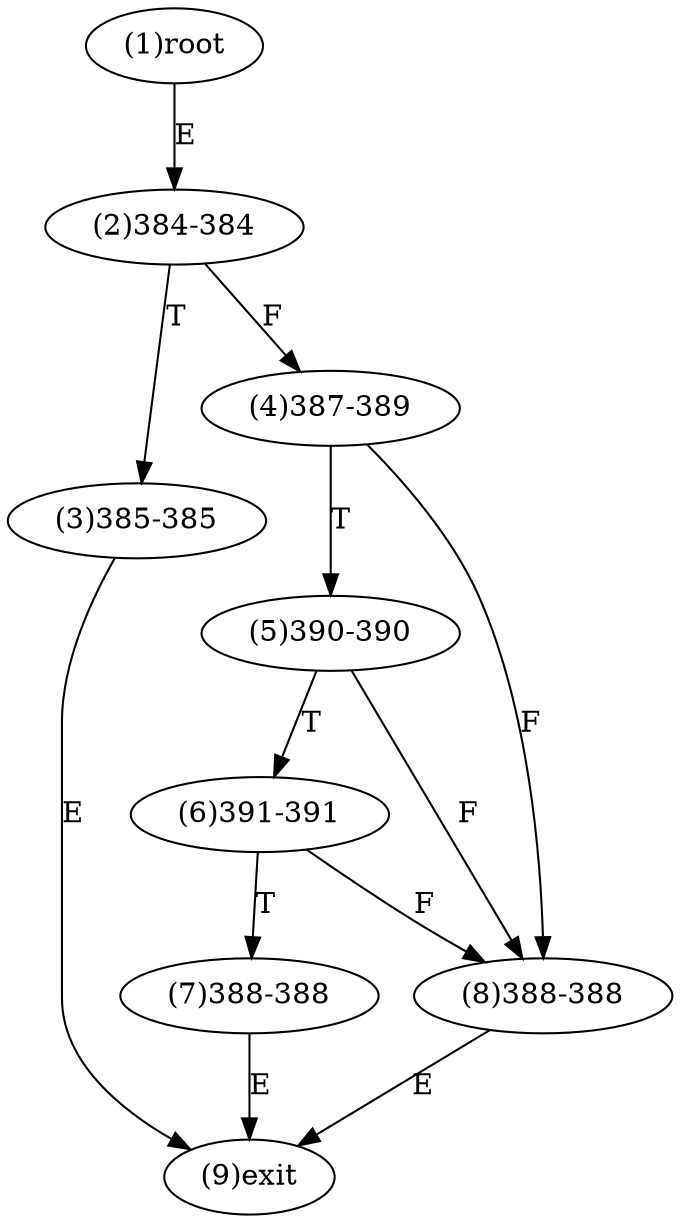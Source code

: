 digraph "" { 
1[ label="(1)root"];
2[ label="(2)384-384"];
3[ label="(3)385-385"];
4[ label="(4)387-389"];
5[ label="(5)390-390"];
6[ label="(6)391-391"];
7[ label="(7)388-388"];
8[ label="(8)388-388"];
9[ label="(9)exit"];
1->2[ label="E"];
2->4[ label="F"];
2->3[ label="T"];
3->9[ label="E"];
4->8[ label="F"];
4->5[ label="T"];
5->8[ label="F"];
5->6[ label="T"];
6->8[ label="F"];
6->7[ label="T"];
7->9[ label="E"];
8->9[ label="E"];
}